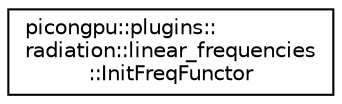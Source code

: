digraph "Graphical Class Hierarchy"
{
 // LATEX_PDF_SIZE
  edge [fontname="Helvetica",fontsize="10",labelfontname="Helvetica",labelfontsize="10"];
  node [fontname="Helvetica",fontsize="10",shape=record];
  rankdir="LR";
  Node0 [label="picongpu::plugins::\lradiation::linear_frequencies\l::InitFreqFunctor",height=0.2,width=0.4,color="black", fillcolor="white", style="filled",URL="$classpicongpu_1_1plugins_1_1radiation_1_1linear__frequencies_1_1_init_freq_functor.html",tooltip=" "];
}
